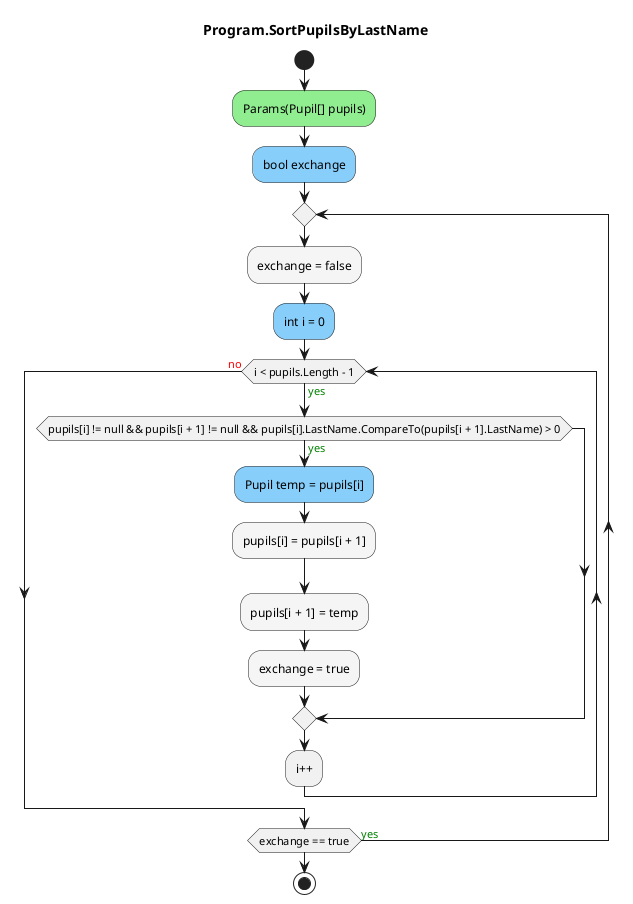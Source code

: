 @startuml Program.SortPupilsByLastName
title Program.SortPupilsByLastName
start
#LightGreen:Params(Pupil[] pupils);
#LightSkyBlue:bool exchange;
repeat
        #WhiteSmoke:exchange = false;
        #LightSkyBlue:int i = 0;
        while (i < pupils.Length - 1) is (<color:green>yes)
                if (pupils[i] != null && pupils[i + 1] != null && pupils[i].LastName.CompareTo(pupils[i + 1].LastName) > 0) then (<color:green>yes)
                        #LightSkyBlue:Pupil temp = pupils[i];
                        #WhiteSmoke:pupils[i] = pupils[i + 1];
                        #WhiteSmoke:pupils[i + 1] = temp;
                        #WhiteSmoke:exchange = true;
                endif
        :i++;
        endwhile (<color:red>no)
repeat while (exchange == true) is (<color:green>yes)
stop
@enduml
